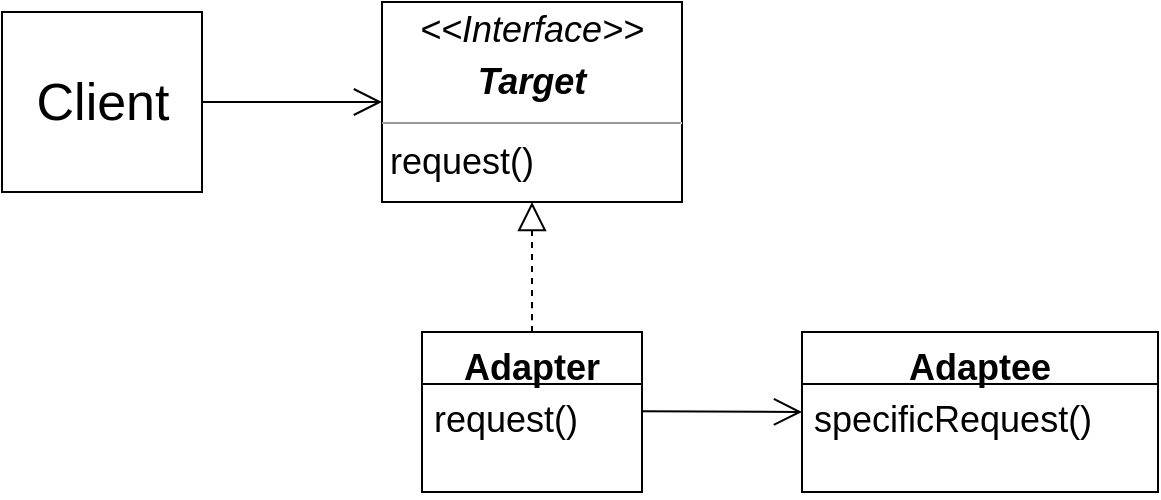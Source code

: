 <mxfile version="14.0.5" type="github">
  <diagram id="C5RBs43oDa-KdzZeNtuy" name="Page-1">
    <mxGraphModel dx="716" dy="400" grid="0" gridSize="10" guides="1" tooltips="1" connect="1" arrows="1" fold="1" page="1" pageScale="1" pageWidth="827" pageHeight="1169" background="none" math="0" shadow="0">
      <root>
        <mxCell id="WIyWlLk6GJQsqaUBKTNV-0" />
        <mxCell id="WIyWlLk6GJQsqaUBKTNV-1" parent="WIyWlLk6GJQsqaUBKTNV-0" />
        <mxCell id="wLdGKYb3hIYz0n7tp1O_-1" value="&lt;font style=&quot;font-size: 26px&quot;&gt;Client&lt;/font&gt;" style="html=1;" vertex="1" parent="WIyWlLk6GJQsqaUBKTNV-1">
          <mxGeometry x="110" y="100" width="100" height="90" as="geometry" />
        </mxCell>
        <mxCell id="wLdGKYb3hIYz0n7tp1O_-4" value="" style="endArrow=open;endFill=1;endSize=12;html=1;exitX=1;exitY=0.5;exitDx=0;exitDy=0;entryX=0;entryY=0.5;entryDx=0;entryDy=0;" edge="1" parent="WIyWlLk6GJQsqaUBKTNV-1" source="wLdGKYb3hIYz0n7tp1O_-1" target="wLdGKYb3hIYz0n7tp1O_-5">
          <mxGeometry width="160" relative="1" as="geometry">
            <mxPoint x="330" y="300" as="sourcePoint" />
            <mxPoint x="290" y="145" as="targetPoint" />
            <Array as="points">
              <mxPoint x="280" y="145" />
            </Array>
          </mxGeometry>
        </mxCell>
        <mxCell id="wLdGKYb3hIYz0n7tp1O_-5" value="&lt;p style=&quot;margin: 4px 0px 0px ; text-align: center ; font-size: 18px&quot;&gt;&lt;i&gt;&lt;font style=&quot;font-size: 18px&quot;&gt;&amp;lt;&amp;lt;Interface&amp;gt;&amp;gt;&lt;/font&gt;&lt;/i&gt;&lt;/p&gt;&lt;p style=&quot;margin: 4px 0px 0px ; text-align: center ; font-size: 18px&quot;&gt;&lt;font style=&quot;font-size: 18px&quot;&gt;&lt;i&gt;&lt;b&gt;Target&lt;/b&gt;&lt;/i&gt;&lt;/font&gt;&lt;/p&gt;&lt;hr size=&quot;1&quot; style=&quot;font-size: 18px&quot;&gt;&lt;p style=&quot;margin: 0px 0px 0px 4px ; font-size: 18px&quot;&gt;&lt;font style=&quot;font-size: 18px&quot;&gt;request()&lt;/font&gt;&lt;/p&gt;" style="verticalAlign=top;align=left;overflow=fill;fontSize=12;fontFamily=Helvetica;html=1;" vertex="1" parent="WIyWlLk6GJQsqaUBKTNV-1">
          <mxGeometry x="300" y="95" width="150" height="100" as="geometry" />
        </mxCell>
        <mxCell id="wLdGKYb3hIYz0n7tp1O_-6" value="" style="endArrow=block;dashed=1;endFill=0;endSize=12;html=1;entryX=0.5;entryY=1;entryDx=0;entryDy=0;exitX=0.5;exitY=0;exitDx=0;exitDy=0;" edge="1" parent="WIyWlLk6GJQsqaUBKTNV-1" source="wLdGKYb3hIYz0n7tp1O_-8" target="wLdGKYb3hIYz0n7tp1O_-5">
          <mxGeometry width="160" relative="1" as="geometry">
            <mxPoint x="355" y="280" as="sourcePoint" />
            <mxPoint x="490" y="300" as="targetPoint" />
            <Array as="points">
              <mxPoint x="375" y="257" />
            </Array>
          </mxGeometry>
        </mxCell>
        <mxCell id="wLdGKYb3hIYz0n7tp1O_-8" value="Adapter" style="swimlane;fontStyle=1;align=center;verticalAlign=top;childLayout=stackLayout;horizontal=1;startSize=26;horizontalStack=0;resizeParent=1;resizeParentMax=0;resizeLast=0;collapsible=1;marginBottom=0;fontSize=18;" vertex="1" parent="WIyWlLk6GJQsqaUBKTNV-1">
          <mxGeometry x="320" y="260" width="110" height="80" as="geometry" />
        </mxCell>
        <mxCell id="wLdGKYb3hIYz0n7tp1O_-11" value="request()" style="text;strokeColor=none;fillColor=none;align=left;verticalAlign=top;spacingLeft=4;spacingRight=4;overflow=hidden;rotatable=0;points=[[0,0.5],[1,0.5]];portConstraint=eastwest;fontSize=18;" vertex="1" parent="wLdGKYb3hIYz0n7tp1O_-8">
          <mxGeometry y="26" width="110" height="54" as="geometry" />
        </mxCell>
        <mxCell id="wLdGKYb3hIYz0n7tp1O_-12" value="Adaptee" style="swimlane;fontStyle=1;align=center;verticalAlign=top;childLayout=stackLayout;horizontal=1;startSize=26;horizontalStack=0;resizeParent=1;resizeParentMax=0;resizeLast=0;collapsible=1;marginBottom=0;fontSize=18;" vertex="1" parent="WIyWlLk6GJQsqaUBKTNV-1">
          <mxGeometry x="510" y="260" width="178" height="80" as="geometry">
            <mxRectangle x="510" y="260" width="98" height="26" as="alternateBounds" />
          </mxGeometry>
        </mxCell>
        <mxCell id="wLdGKYb3hIYz0n7tp1O_-16" value="" style="endArrow=open;endFill=1;endSize=12;html=1;" edge="1" parent="wLdGKYb3hIYz0n7tp1O_-12">
          <mxGeometry width="160" relative="1" as="geometry">
            <mxPoint x="-80" y="39.66" as="sourcePoint" />
            <mxPoint y="40" as="targetPoint" />
          </mxGeometry>
        </mxCell>
        <mxCell id="wLdGKYb3hIYz0n7tp1O_-13" value="specificRequest()" style="text;strokeColor=none;fillColor=none;align=left;verticalAlign=top;spacingLeft=4;spacingRight=4;overflow=hidden;rotatable=0;points=[[0,0.5],[1,0.5]];portConstraint=eastwest;fontSize=18;" vertex="1" parent="wLdGKYb3hIYz0n7tp1O_-12">
          <mxGeometry y="26" width="178" height="54" as="geometry" />
        </mxCell>
      </root>
    </mxGraphModel>
  </diagram>
</mxfile>
